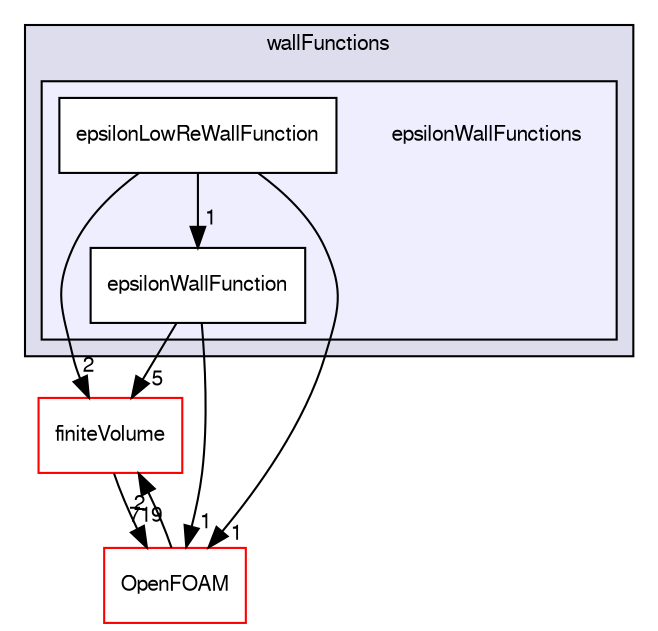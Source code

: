 digraph "src/TurbulenceModels/turbulenceModels/derivedFvPatchFields/wallFunctions/epsilonWallFunctions" {
  bgcolor=transparent;
  compound=true
  node [ fontsize="10", fontname="FreeSans"];
  edge [ labelfontsize="10", labelfontname="FreeSans"];
  subgraph clusterdir_1bd551b8fe346f6c53ea4a4970013c1a {
    graph [ bgcolor="#ddddee", pencolor="black", label="wallFunctions" fontname="FreeSans", fontsize="10", URL="dir_1bd551b8fe346f6c53ea4a4970013c1a.html"]
  subgraph clusterdir_6c6688e06e5e4bc5d57f464702d3392a {
    graph [ bgcolor="#eeeeff", pencolor="black", label="" URL="dir_6c6688e06e5e4bc5d57f464702d3392a.html"];
    dir_6c6688e06e5e4bc5d57f464702d3392a [shape=plaintext label="epsilonWallFunctions"];
    dir_55ca6e175e52034623aead9731fc4327 [shape=box label="epsilonLowReWallFunction" color="black" fillcolor="white" style="filled" URL="dir_55ca6e175e52034623aead9731fc4327.html"];
    dir_a20b685617bacde19ddf203650286d61 [shape=box label="epsilonWallFunction" color="black" fillcolor="white" style="filled" URL="dir_a20b685617bacde19ddf203650286d61.html"];
  }
  }
  dir_9bd15774b555cf7259a6fa18f99fe99b [shape=box label="finiteVolume" color="red" URL="dir_9bd15774b555cf7259a6fa18f99fe99b.html"];
  dir_c5473ff19b20e6ec4dfe5c310b3778a8 [shape=box label="OpenFOAM" color="red" URL="dir_c5473ff19b20e6ec4dfe5c310b3778a8.html"];
  dir_9bd15774b555cf7259a6fa18f99fe99b->dir_c5473ff19b20e6ec4dfe5c310b3778a8 [headlabel="719", labeldistance=1.5 headhref="dir_000727_001706.html"];
  dir_a20b685617bacde19ddf203650286d61->dir_9bd15774b555cf7259a6fa18f99fe99b [headlabel="5", labeldistance=1.5 headhref="dir_002850_000727.html"];
  dir_a20b685617bacde19ddf203650286d61->dir_c5473ff19b20e6ec4dfe5c310b3778a8 [headlabel="1", labeldistance=1.5 headhref="dir_002850_001706.html"];
  dir_c5473ff19b20e6ec4dfe5c310b3778a8->dir_9bd15774b555cf7259a6fa18f99fe99b [headlabel="2", labeldistance=1.5 headhref="dir_001706_000727.html"];
  dir_55ca6e175e52034623aead9731fc4327->dir_9bd15774b555cf7259a6fa18f99fe99b [headlabel="2", labeldistance=1.5 headhref="dir_002849_000727.html"];
  dir_55ca6e175e52034623aead9731fc4327->dir_a20b685617bacde19ddf203650286d61 [headlabel="1", labeldistance=1.5 headhref="dir_002849_002850.html"];
  dir_55ca6e175e52034623aead9731fc4327->dir_c5473ff19b20e6ec4dfe5c310b3778a8 [headlabel="1", labeldistance=1.5 headhref="dir_002849_001706.html"];
}
